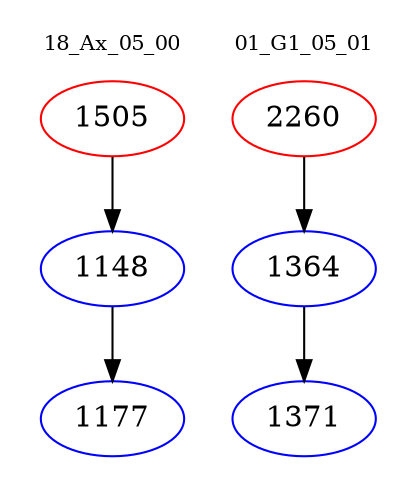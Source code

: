 digraph{
subgraph cluster_0 {
color = white
label = "18_Ax_05_00";
fontsize=10;
T0_1505 [label="1505", color="red"]
T0_1505 -> T0_1148 [color="black"]
T0_1148 [label="1148", color="blue"]
T0_1148 -> T0_1177 [color="black"]
T0_1177 [label="1177", color="blue"]
}
subgraph cluster_1 {
color = white
label = "01_G1_05_01";
fontsize=10;
T1_2260 [label="2260", color="red"]
T1_2260 -> T1_1364 [color="black"]
T1_1364 [label="1364", color="blue"]
T1_1364 -> T1_1371 [color="black"]
T1_1371 [label="1371", color="blue"]
}
}
